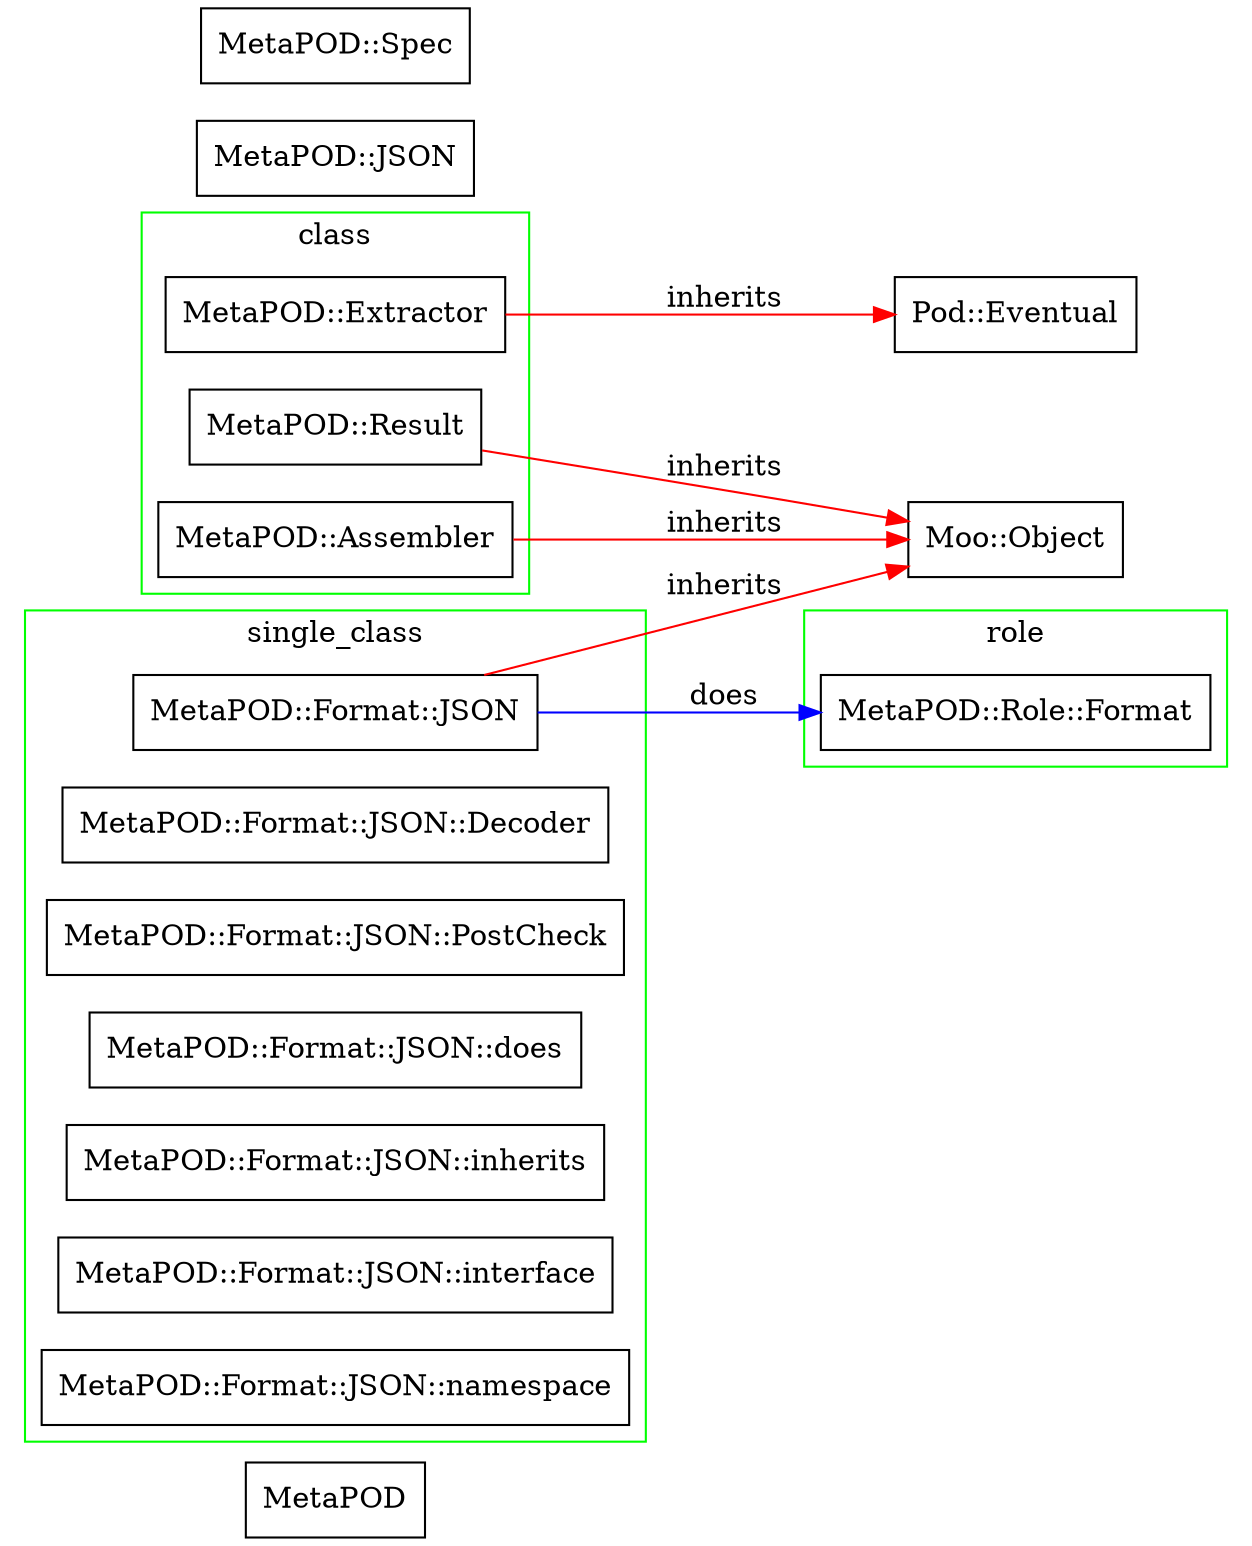 digraph test {
	rankdir=LR;
	ratio="fill";
	node [shape="box"];
	MetaPOD [label="MetaPOD"];
	node2 [label="Moo::Object"];
	node4 [label="Pod::Eventual"];
	node5 [label="MetaPOD::JSON"];
	node7 [label="MetaPOD::Spec"];
	node1 -> node2 [color="red", dir="forward", label="inherits"];
	node3 -> node4 [color="red", dir="forward", label="inherits"];
	node8 -> node9 [color="blue", dir="forward", label="does"];
	node8 -> node2 [color="red", dir="forward", label="inherits"];
	node6 -> node2 [color="red", dir="forward", label="inherits"];
	subgraph cluster_class {
		color="green"; label="class";
		node1 [label="MetaPOD::Assembler"];
		node3 [label="MetaPOD::Extractor"];
		node6 [label="MetaPOD::Result"];
	}
	subgraph cluster_single_class {
		color="green"; label="single_class";
		node8 [label="MetaPOD::Format::JSON"];
		node10 [label="MetaPOD::Format::JSON::Decoder"];
		node11 [label="MetaPOD::Format::JSON::PostCheck"];
		node12 [label="MetaPOD::Format::JSON::does"];
		node13 [label="MetaPOD::Format::JSON::inherits"];
		node14 [label="MetaPOD::Format::JSON::interface"];
		node15 [label="MetaPOD::Format::JSON::namespace"];
	}
	subgraph cluster_role {
		color="green"; label="role";
		node9 [label="MetaPOD::Role::Format"];
	}
}
